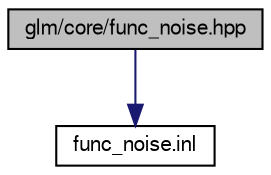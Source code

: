 digraph "glm/core/func_noise.hpp"
{
  edge [fontname="FreeSans",fontsize="10",labelfontname="FreeSans",labelfontsize="10"];
  node [fontname="FreeSans",fontsize="10",shape=record];
  Node1 [label="glm/core/func_noise.hpp",height=0.2,width=0.4,color="black", fillcolor="grey75", style="filled" fontcolor="black"];
  Node1 -> Node2 [color="midnightblue",fontsize="10",style="solid",fontname="FreeSans"];
  Node2 [label="func_noise.inl",height=0.2,width=0.4,color="black", fillcolor="white", style="filled",URL="$d3/ded/func__noise_8inl.html"];
}
